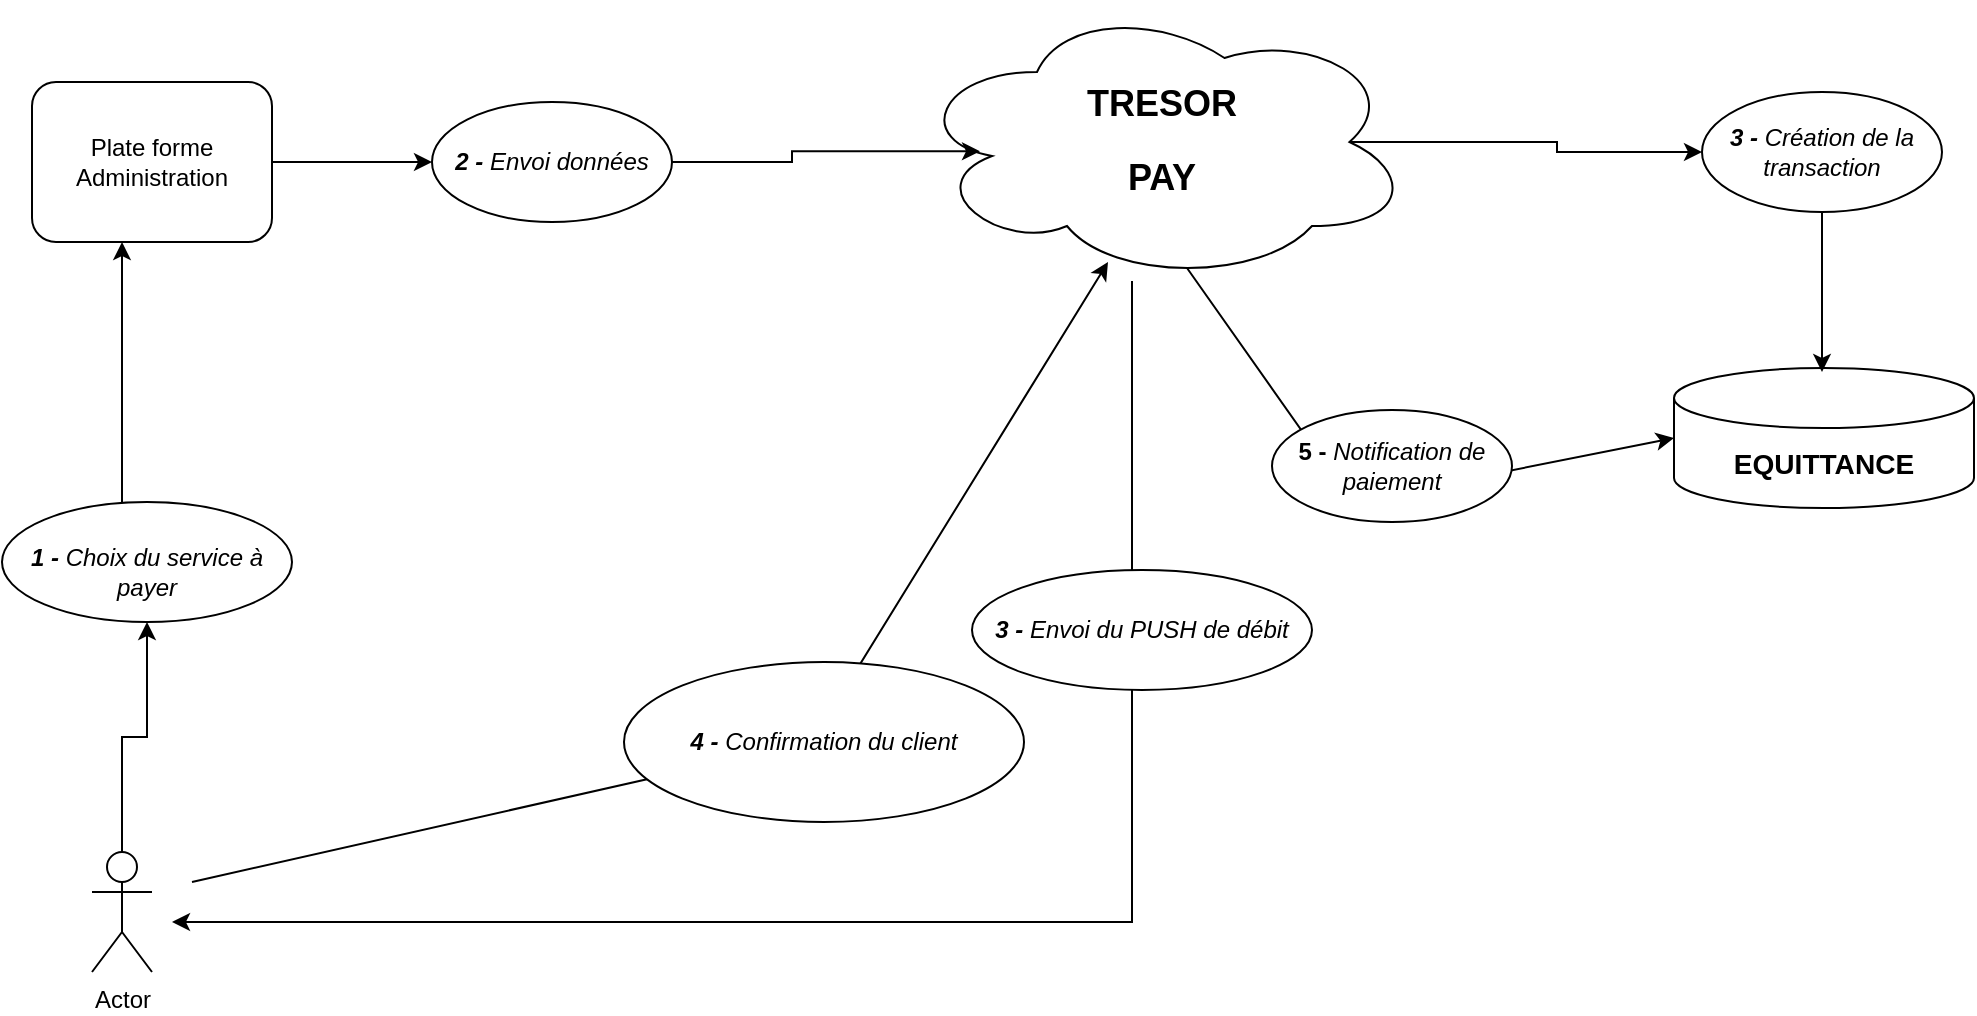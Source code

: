 <mxfile version="20.2.2" type="github">
  <diagram id="emtg4ziK8XBZzmeF5oYn" name="Page-1">
    <mxGraphModel dx="1422" dy="772" grid="1" gridSize="10" guides="1" tooltips="1" connect="1" arrows="1" fold="1" page="1" pageScale="1" pageWidth="1169" pageHeight="827" math="0" shadow="0">
      <root>
        <mxCell id="0" />
        <mxCell id="1" parent="0" />
        <mxCell id="rKxUOnmC7okKNM7gupzC-6" value="" style="edgeStyle=orthogonalEdgeStyle;rounded=0;orthogonalLoop=1;jettySize=auto;html=1;" edge="1" parent="1" source="rKxUOnmC7okKNM7gupzC-1" target="rKxUOnmC7okKNM7gupzC-5">
          <mxGeometry relative="1" as="geometry" />
        </mxCell>
        <mxCell id="rKxUOnmC7okKNM7gupzC-1" value="&lt;div&gt;Plate forme &lt;br&gt;&lt;/div&gt;&lt;div&gt;Administration&lt;/div&gt;" style="rounded=1;whiteSpace=wrap;html=1;" vertex="1" parent="1">
          <mxGeometry x="50" y="140" width="120" height="80" as="geometry" />
        </mxCell>
        <mxCell id="rKxUOnmC7okKNM7gupzC-19" value="" style="edgeStyle=orthogonalEdgeStyle;rounded=0;orthogonalLoop=1;jettySize=auto;html=1;exitX=0.875;exitY=0.5;exitDx=0;exitDy=0;exitPerimeter=0;" edge="1" parent="1" source="rKxUOnmC7okKNM7gupzC-2" target="rKxUOnmC7okKNM7gupzC-18">
          <mxGeometry relative="1" as="geometry" />
        </mxCell>
        <mxCell id="rKxUOnmC7okKNM7gupzC-23" value="" style="edgeStyle=orthogonalEdgeStyle;rounded=0;orthogonalLoop=1;jettySize=auto;html=1;" edge="1" parent="1" source="rKxUOnmC7okKNM7gupzC-2">
          <mxGeometry relative="1" as="geometry">
            <mxPoint x="120" y="560" as="targetPoint" />
            <Array as="points">
              <mxPoint x="600" y="270" />
              <mxPoint x="600" y="270" />
            </Array>
          </mxGeometry>
        </mxCell>
        <mxCell id="rKxUOnmC7okKNM7gupzC-2" value="&lt;div&gt;&lt;h2&gt;&lt;b&gt;TRESOR &lt;br&gt;&lt;/b&gt;&lt;/h2&gt;&lt;/div&gt;&lt;div&gt;&lt;h2&gt;&lt;b&gt;PAY&lt;/b&gt;&lt;/h2&gt;&lt;/div&gt;" style="ellipse;shape=cloud;whiteSpace=wrap;html=1;" vertex="1" parent="1">
          <mxGeometry x="490" y="100" width="250" height="140" as="geometry" />
        </mxCell>
        <mxCell id="rKxUOnmC7okKNM7gupzC-8" value="" style="edgeStyle=orthogonalEdgeStyle;rounded=0;orthogonalLoop=1;jettySize=auto;html=1;entryX=0.136;entryY=0.533;entryDx=0;entryDy=0;entryPerimeter=0;" edge="1" parent="1" source="rKxUOnmC7okKNM7gupzC-5" target="rKxUOnmC7okKNM7gupzC-2">
          <mxGeometry relative="1" as="geometry">
            <mxPoint x="450" y="180" as="targetPoint" />
          </mxGeometry>
        </mxCell>
        <mxCell id="rKxUOnmC7okKNM7gupzC-5" value="&lt;i&gt;&lt;b&gt;2 - &lt;/b&gt;Envoi données&lt;/i&gt;" style="ellipse;whiteSpace=wrap;html=1;rounded=1;" vertex="1" parent="1">
          <mxGeometry x="250" y="150" width="120" height="60" as="geometry" />
        </mxCell>
        <mxCell id="rKxUOnmC7okKNM7gupzC-12" value="" style="edgeStyle=orthogonalEdgeStyle;rounded=0;orthogonalLoop=1;jettySize=auto;html=1;" edge="1" parent="1" source="rKxUOnmC7okKNM7gupzC-9" target="rKxUOnmC7okKNM7gupzC-11">
          <mxGeometry relative="1" as="geometry" />
        </mxCell>
        <mxCell id="rKxUOnmC7okKNM7gupzC-9" value="Actor" style="shape=umlActor;verticalLabelPosition=bottom;verticalAlign=top;html=1;outlineConnect=0;" vertex="1" parent="1">
          <mxGeometry x="80" y="525" width="30" height="60" as="geometry" />
        </mxCell>
        <mxCell id="rKxUOnmC7okKNM7gupzC-14" value="" style="edgeStyle=orthogonalEdgeStyle;rounded=0;orthogonalLoop=1;jettySize=auto;html=1;" edge="1" parent="1" source="rKxUOnmC7okKNM7gupzC-11" target="rKxUOnmC7okKNM7gupzC-1">
          <mxGeometry relative="1" as="geometry">
            <mxPoint x="95" y="225" as="targetPoint" />
            <Array as="points">
              <mxPoint x="95" y="270" />
              <mxPoint x="95" y="270" />
            </Array>
          </mxGeometry>
        </mxCell>
        <mxCell id="rKxUOnmC7okKNM7gupzC-11" value="&lt;br&gt;&lt;div&gt;&lt;i&gt;&lt;b&gt;1 - &lt;/b&gt;Choix du service à payer&lt;/i&gt;&lt;/div&gt;" style="ellipse;whiteSpace=wrap;html=1;verticalAlign=top;" vertex="1" parent="1">
          <mxGeometry x="35" y="350" width="145" height="60" as="geometry" />
        </mxCell>
        <mxCell id="rKxUOnmC7okKNM7gupzC-17" value="&lt;h3&gt;&lt;b&gt;EQUITTANCE&lt;/b&gt;&lt;/h3&gt;" style="shape=cylinder3;whiteSpace=wrap;html=1;boundedLbl=1;backgroundOutline=1;size=15;" vertex="1" parent="1">
          <mxGeometry x="871" y="283" width="150" height="70" as="geometry" />
        </mxCell>
        <mxCell id="rKxUOnmC7okKNM7gupzC-21" value="" style="edgeStyle=orthogonalEdgeStyle;rounded=0;orthogonalLoop=1;jettySize=auto;html=1;" edge="1" parent="1" source="rKxUOnmC7okKNM7gupzC-18">
          <mxGeometry relative="1" as="geometry">
            <mxPoint x="945" y="285" as="targetPoint" />
          </mxGeometry>
        </mxCell>
        <mxCell id="rKxUOnmC7okKNM7gupzC-18" value="&lt;i&gt;&lt;b&gt;3 - &lt;/b&gt;Création de la transaction&lt;/i&gt;" style="ellipse;whiteSpace=wrap;html=1;" vertex="1" parent="1">
          <mxGeometry x="885" y="145" width="120" height="60" as="geometry" />
        </mxCell>
        <mxCell id="rKxUOnmC7okKNM7gupzC-22" value="&lt;i&gt;&lt;b&gt;3 - &lt;/b&gt;Envoi du PUSH de débit&lt;/i&gt;" style="ellipse;whiteSpace=wrap;html=1;" vertex="1" parent="1">
          <mxGeometry x="520" y="384" width="170" height="60" as="geometry" />
        </mxCell>
        <mxCell id="rKxUOnmC7okKNM7gupzC-24" value="" style="endArrow=classic;html=1;rounded=0;entryX=0.392;entryY=0.929;entryDx=0;entryDy=0;entryPerimeter=0;" edge="1" parent="1" target="rKxUOnmC7okKNM7gupzC-2">
          <mxGeometry width="50" height="50" relative="1" as="geometry">
            <mxPoint x="130" y="540" as="sourcePoint" />
            <mxPoint x="180" y="490" as="targetPoint" />
            <Array as="points">
              <mxPoint x="440" y="470" />
            </Array>
          </mxGeometry>
        </mxCell>
        <mxCell id="rKxUOnmC7okKNM7gupzC-25" value="&lt;i&gt;&lt;b&gt;4 - &lt;/b&gt;Confirmation du client&lt;/i&gt;" style="ellipse;whiteSpace=wrap;html=1;" vertex="1" parent="1">
          <mxGeometry x="346" y="430" width="200" height="80" as="geometry" />
        </mxCell>
        <mxCell id="rKxUOnmC7okKNM7gupzC-26" value="" style="endArrow=classic;html=1;rounded=0;exitX=0.55;exitY=0.95;exitDx=0;exitDy=0;exitPerimeter=0;entryX=0;entryY=0.5;entryDx=0;entryDy=0;entryPerimeter=0;" edge="1" parent="1" source="rKxUOnmC7okKNM7gupzC-2" target="rKxUOnmC7okKNM7gupzC-17">
          <mxGeometry width="50" height="50" relative="1" as="geometry">
            <mxPoint x="660" y="390" as="sourcePoint" />
            <mxPoint x="870" y="320" as="targetPoint" />
            <Array as="points">
              <mxPoint x="710" y="350" />
            </Array>
          </mxGeometry>
        </mxCell>
        <mxCell id="rKxUOnmC7okKNM7gupzC-27" value="&lt;b&gt;5 - &lt;/b&gt;&lt;i&gt;Notification de paiement&lt;/i&gt;" style="ellipse;whiteSpace=wrap;html=1;" vertex="1" parent="1">
          <mxGeometry x="670" y="304" width="120" height="56" as="geometry" />
        </mxCell>
      </root>
    </mxGraphModel>
  </diagram>
</mxfile>
